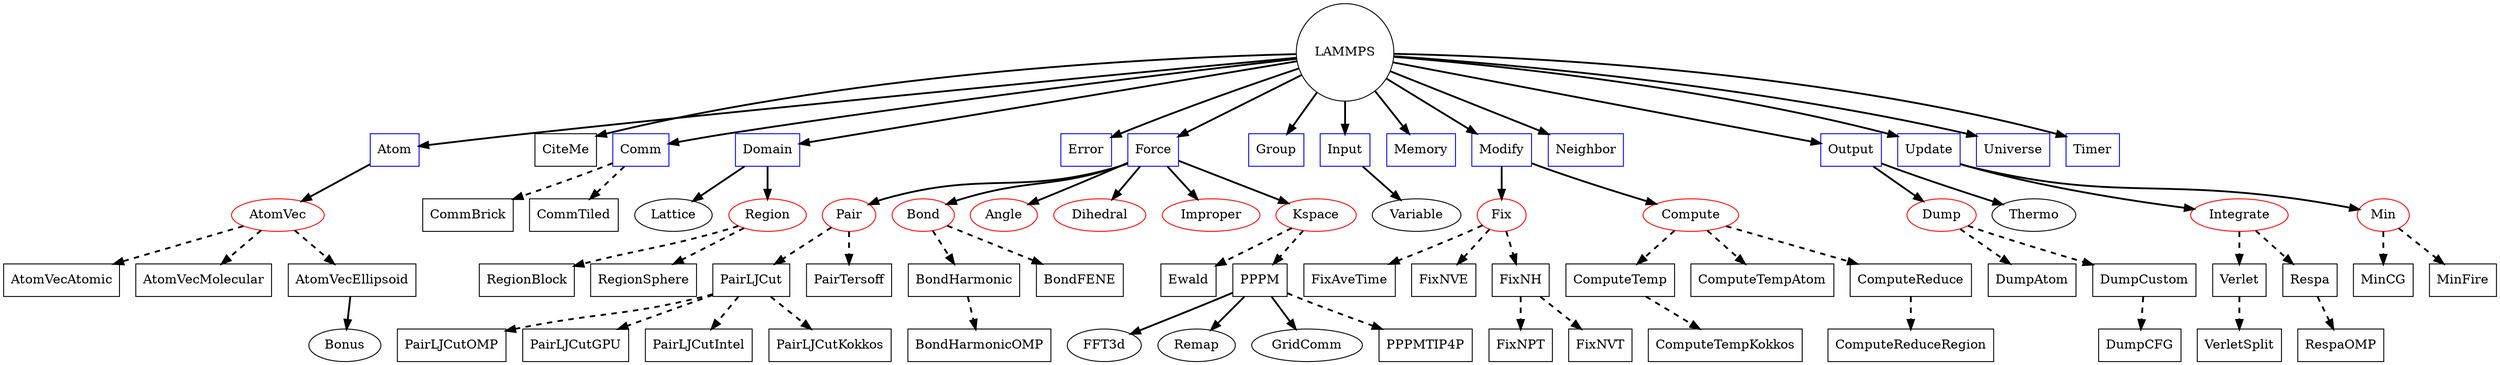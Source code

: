 // LAMMPS Class topology
digraph lammps {
    overlap=false
    splines=true
    La [shape=circle label="LAMMPS" pos="0,0"]
    At [shape=box label="Atom" color=blue]
    Ci [shape=box label="CiteMe"]
    Co [shape=box label="Comm" color=blue]
    Do [shape=box label="Domain" color=blue]
    Er [shape=box label="Error" color=blue]
    Fo [shape=box label="Force" color=blue]
    Gr [shape=box label="Group" color=blue]
    In [shape=box label="Input" color=blue]
    Me [shape=box label="Memory" color=blue]
    Mo [shape=box label="Modify" color=blue]
    Ne [shape=box label="Neighbor" color=blue]
    Ou [shape=box label="Output" color=blue]
    Up [shape=box label="Update" color=blue]
    Un [shape=box label="Universe" color=blue]
    Ti [shape=box label="Timer" color=blue]
    Lt [label="Lattice"]
    Rg [label="Region" color=red]
    Rb [shape=box label="RegionBlock"]
    Rs [shape=box label="RegionSphere"]
    Av [label="AtomVec" color=red]
    It [label="Integrate" color=red]
    Mi [label="Min" color=red]
    Pa [label="Pair" color=red]
    Bo [label="Bond" color=red]
    An [label="Angle" color=red]
    Di [label="Dihedral" color=red]
    Im [label="Improper" color=red]
    Ks [label="Kspace" color=red]
    Du [label="Dump" color=red]
    Fi [label="Fix" color=red]
    Cp [label="Compute" color=red]
    Th [label="Thermo"]
    Va [label="Variable"]
    Ew [shape=box label="Ewald"]
    Pp [shape=box label="PPPM"]
    Ff [label="FFT3d"]
    Re [label="Remap"]
    Gc [label="GridComm"]
    Bn [label="Bonus"]
    Cb [shape=box label="CommBrick"]
    Ct [shape=box label="CommTiled"]
    Aa [shape=box label="AtomVecAtomic"]
    Am [shape=box label="AtomVecMolecular"]
    Ae [shape=box label="AtomVecEllipsoid"]
    Lj [shape=box label="PairLJCut"]
    Lo [shape=box label="PairLJCutOMP"]
    Lg [shape=box label="PairLJCutGPU"]
    Li [shape=box label="PairLJCutIntel"]
    Lk [shape=box label="PairLJCutKokkos"]
    Te [shape=box label="PairTersoff"]
    Bh [shape=box label="BondHarmonic"]
    Bp [shape=box label="BondHarmonicOMP"]
    Bf [shape=box label="BondFENE"]
    Fa [shape=box label="FixAveTime"]
    Fn [shape=box label="FixNVE"]
    Fh [shape=box label="FixNH"]
    Fp [shape=box label="FixNPT"]
    Ft [shape=box label="FixNVT"]
    Ce [shape=box label="ComputeTemp"]
    Ca [shape=box label="ComputeTempAtom"]
    Cr [shape=box label="ComputeReduce"]
    Cg [shape=box label="ComputeReduceRegion"]
    Ck [shape=box label="ComputeTempKokkos"]
    Da [shape=box label="DumpAtom"]
    Dc [shape=box label="DumpCustom"]
    Dg [shape=box label="DumpCFG"]
    Ve [shape=box label="Verlet"]
    Rr [shape=box label="Respa"]
    Pt [shape=box label="PPPMTIP4P"]
    Vs [shape=box label="VerletSplit"]
    Ro [shape=box label="RespaOMP"]
    Mc [shape=box label="MinCG"]
    Mf [shape=box label="MinFire"]
    La -> {At Ci Co Do Er Fo Gr In Me Mo Ne Ou Ti Up Un} [penwidth=2]
    Do -> {Lt Rg} [penwidth=2]
    Rg -> {Rb Rs} [style=dashed penwidth=2]
    Co -> {Cb Ct} [style=dashed penwidth=2]
    In -> Va [penwidth=2]
    Mo -> {Fi Cp} [penwidth=2]
    Fo -> {Pa Bo An Di Im Ks} [penwidth=2]
    Ks -> {Ew Pp} [style=dashed penwidth=2]
    Pp -> {Ff Re Gc} [penwidth=2]
    Pp -> {Pt} [style=dashed penwidth=2]
    Up -> {It Mi} [penwidth=2]
    It -> {Ve Rr} [style=dashed penwidth=2]
    Ou -> {Du Th} [penwidth=2]
    Du -> {Da Dc} [style=dashed penwidth=2]
    Dc -> {Dg} [style=dashed penwidth=2]
    At -> Av [penwidth=2]
    Av -> {Aa Am Ae} [style=dashed penwidth=2]
    Ae -> Bn [penwidth=2]
    Pa -> {Lj Te} [style=dashed penwidth=2]
    Lj -> {Lo Lg Li Lk} [style=dashed penwidth=2]
    Bo -> {Bh Bf} [style=dashed penwidth=2]
    Bh -> Bp [style=dashed penwidth=2]
    Fi -> {Fa Fn Fh} [style=dashed penwidth=2]
    Fh -> {Fp Ft} [style=dashed penwidth=2]
    Cp -> {Ce Ca Cr} [style=dashed penwidth=2]
    Ce -> Ck [style=dashed penwidth=2]
    Cr -> Cg [style=dashed penwidth=2]
    Ve -> Vs [style=dashed penwidth=2]
    Rr -> Ro [style=dashed penwidth=2]
    Mi -> {Mc Mf} [style=dashed penwidth=2]
}

